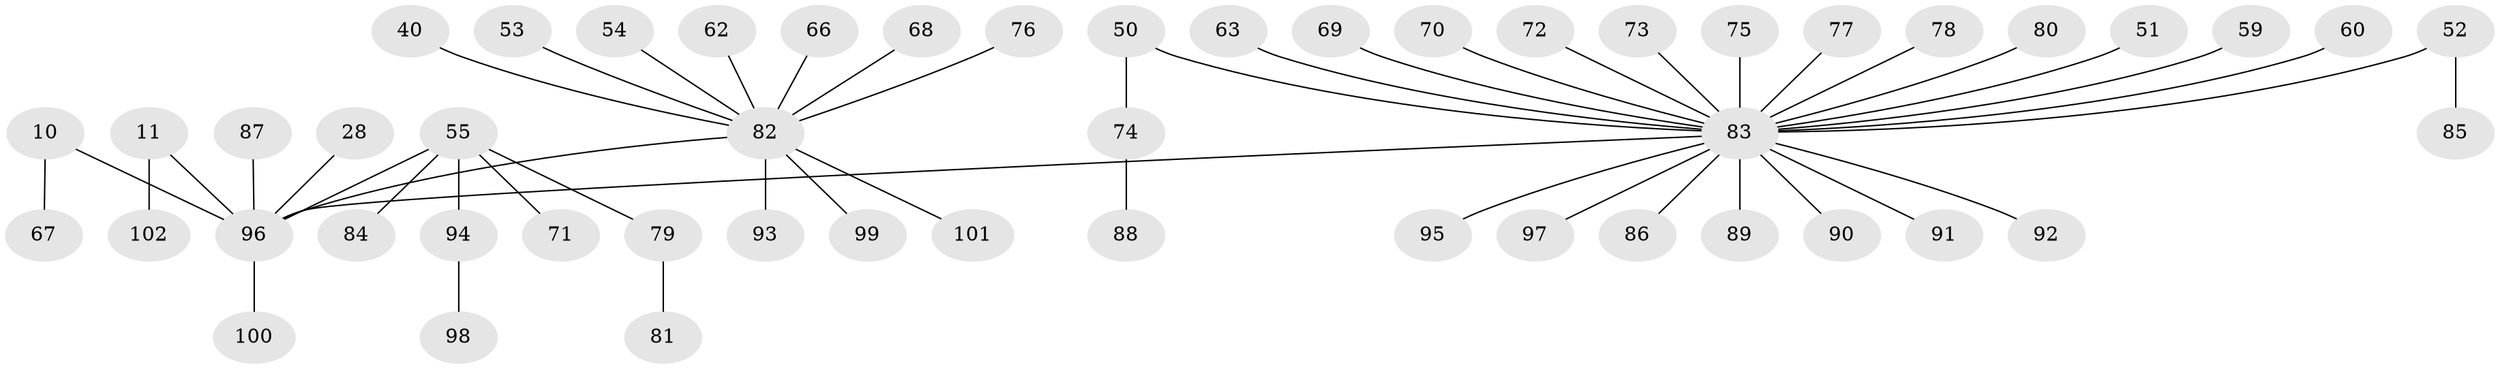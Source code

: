 // original degree distribution, {3: 0.14705882352941177, 6: 0.0196078431372549, 7: 0.0196078431372549, 5: 0.029411764705882353, 1: 0.5294117647058824, 2: 0.20588235294117646, 4: 0.049019607843137254}
// Generated by graph-tools (version 1.1) at 2025/52/03/09/25 04:52:56]
// undirected, 51 vertices, 50 edges
graph export_dot {
graph [start="1"]
  node [color=gray90,style=filled];
  10 [super="+7"];
  11;
  28;
  40;
  50;
  51;
  52 [super="+41"];
  53;
  54;
  55 [super="+38"];
  59;
  60;
  62;
  63;
  66;
  67;
  68;
  69;
  70;
  71;
  72;
  73;
  74;
  75;
  76;
  77;
  78;
  79;
  80;
  81;
  82 [super="+18+24+27+64+39+21+49+35"];
  83 [super="+56+57+65"];
  84;
  85;
  86;
  87;
  88;
  89;
  90;
  91;
  92;
  93;
  94;
  95;
  96 [super="+6+48"];
  97;
  98;
  99;
  100;
  101;
  102;
  10 -- 67;
  10 -- 96;
  11 -- 102;
  11 -- 96;
  28 -- 96;
  40 -- 82;
  50 -- 74;
  50 -- 83;
  51 -- 83;
  52 -- 85;
  52 -- 83;
  53 -- 82;
  54 -- 82;
  55 -- 71;
  55 -- 84;
  55 -- 94;
  55 -- 79;
  55 -- 96;
  59 -- 83;
  60 -- 83;
  62 -- 82;
  63 -- 83;
  66 -- 82;
  68 -- 82;
  69 -- 83;
  70 -- 83;
  72 -- 83;
  73 -- 83;
  74 -- 88;
  75 -- 83;
  76 -- 82;
  77 -- 83;
  78 -- 83;
  79 -- 81;
  80 -- 83;
  82 -- 99;
  82 -- 96;
  82 -- 101;
  82 -- 93;
  83 -- 90;
  83 -- 86;
  83 -- 89;
  83 -- 91;
  83 -- 92;
  83 -- 95;
  83 -- 96;
  83 -- 97;
  87 -- 96;
  94 -- 98;
  96 -- 100;
}
